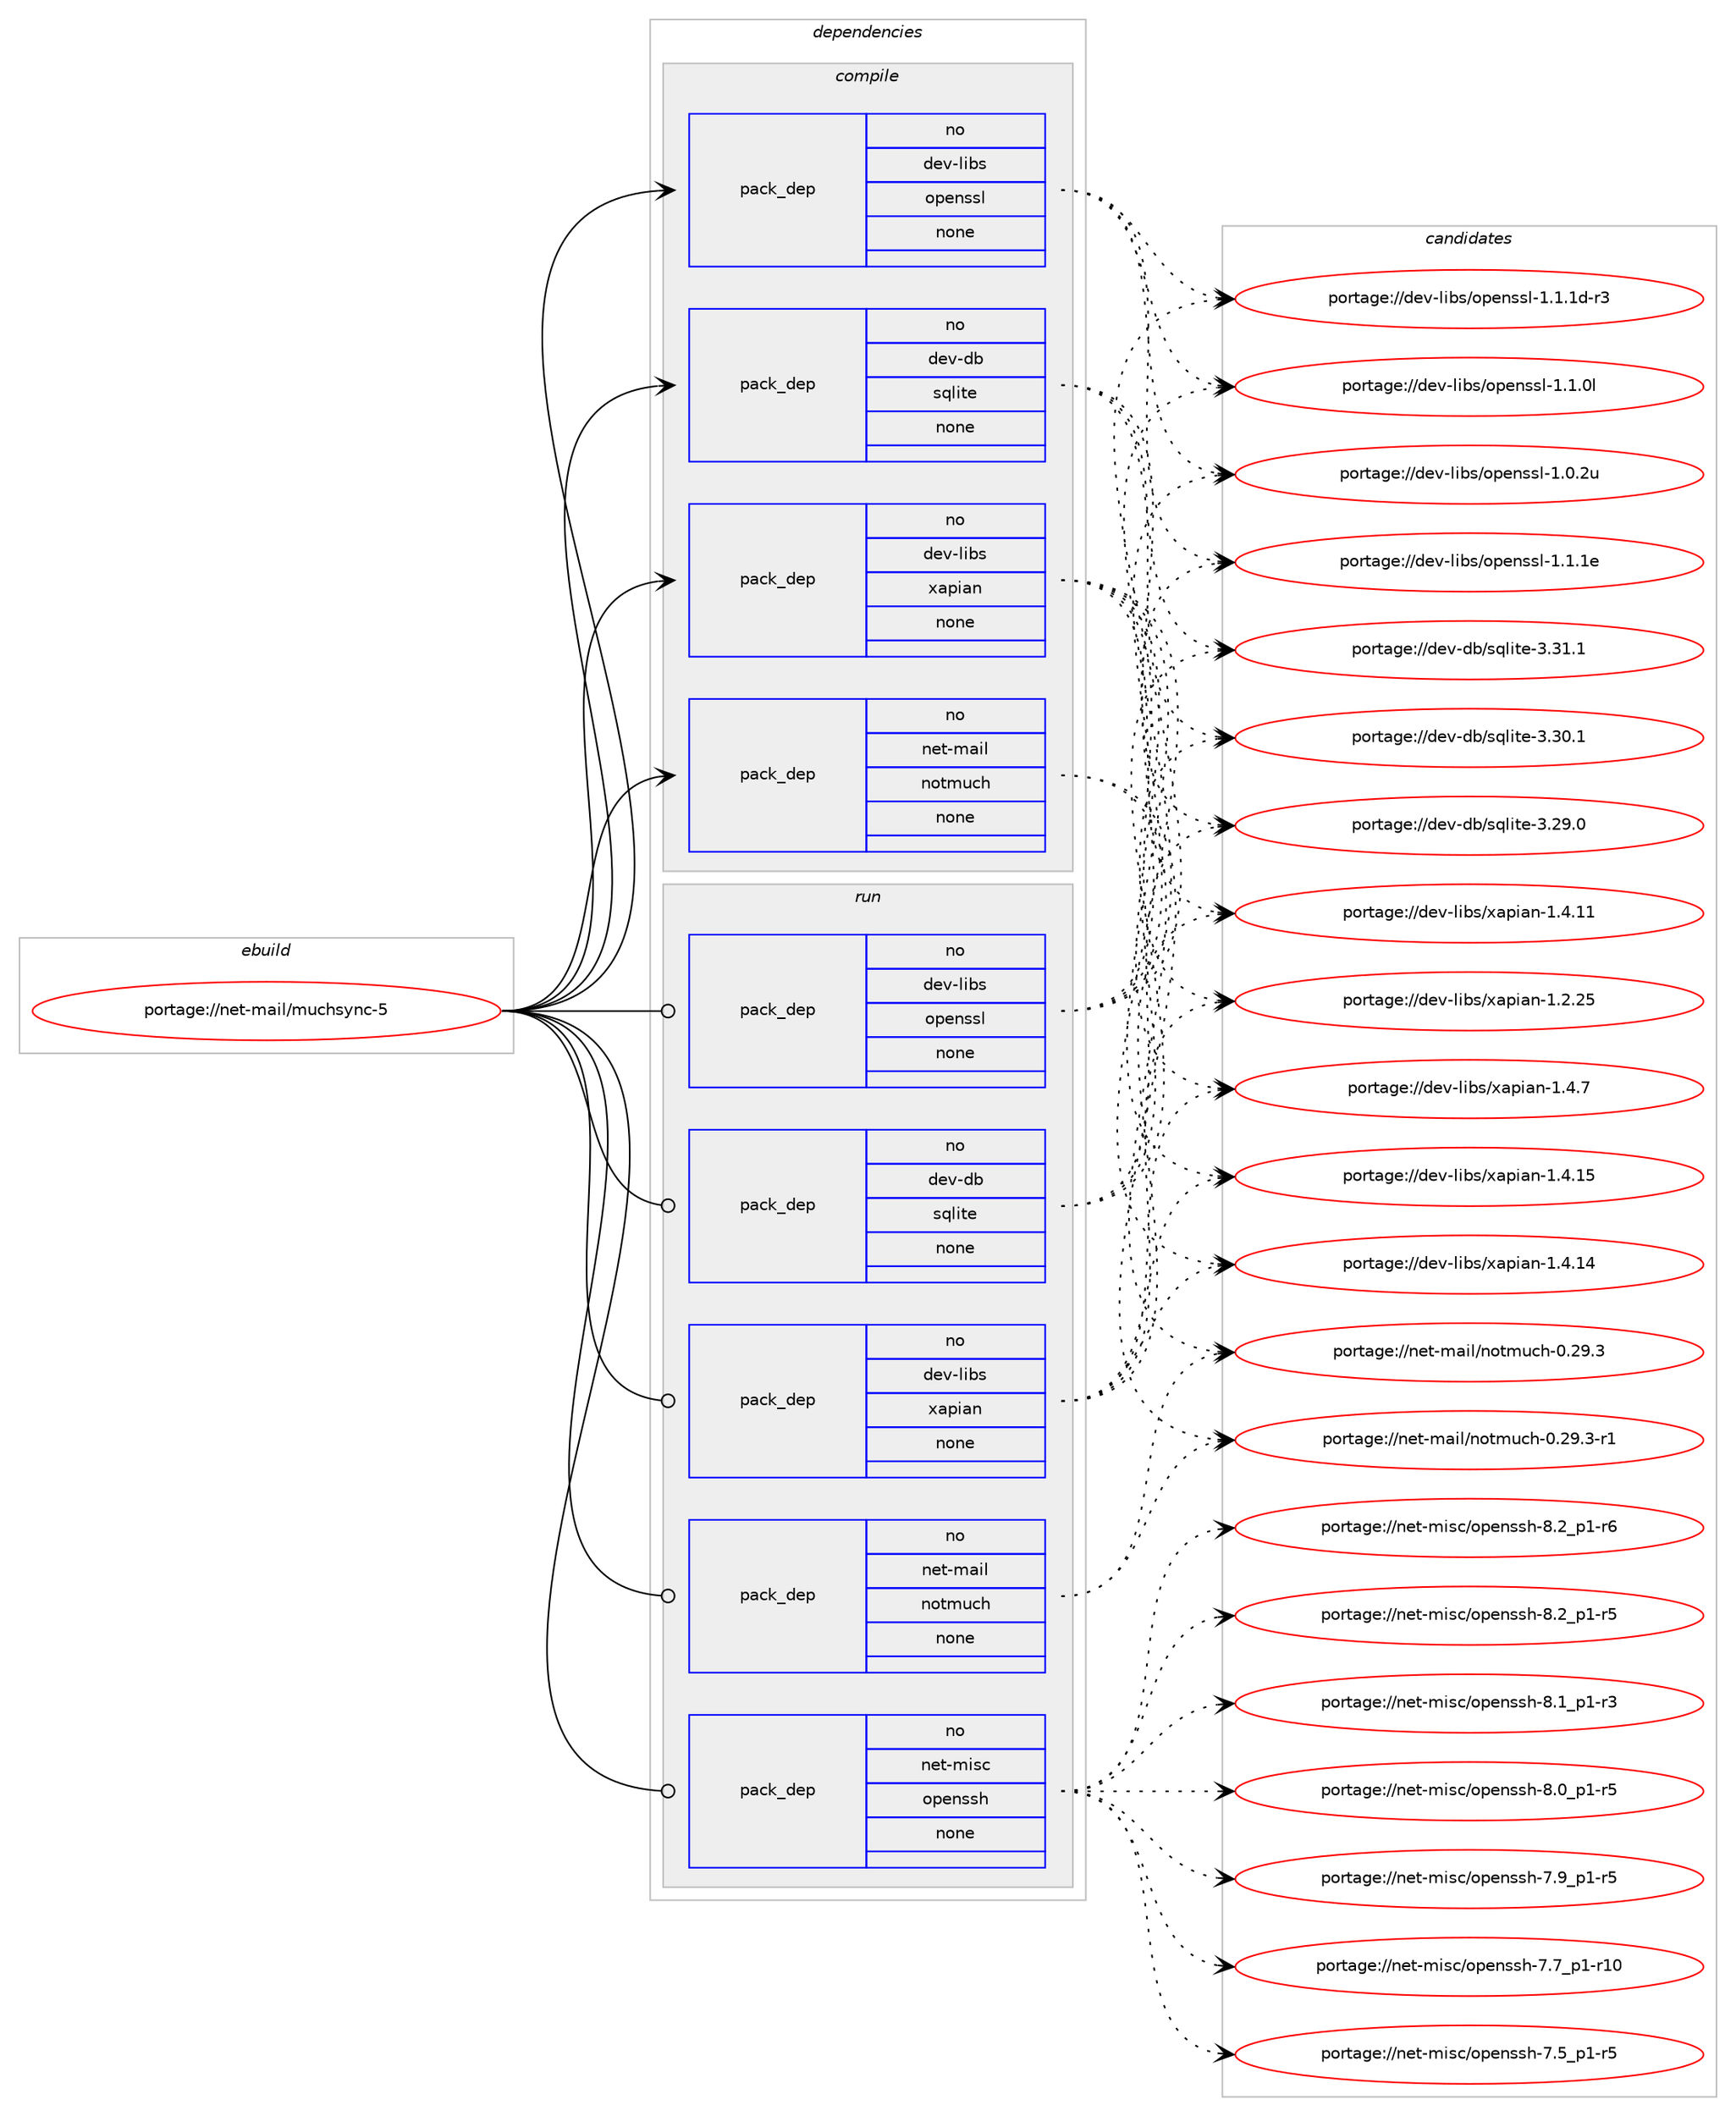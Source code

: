 digraph prolog {

# *************
# Graph options
# *************

newrank=true;
concentrate=true;
compound=true;
graph [rankdir=LR,fontname=Helvetica,fontsize=10,ranksep=1.5];#, ranksep=2.5, nodesep=0.2];
edge  [arrowhead=vee];
node  [fontname=Helvetica,fontsize=10];

# **********
# The ebuild
# **********

subgraph cluster_leftcol {
color=gray;
rank=same;
label=<<i>ebuild</i>>;
id [label="portage://net-mail/muchsync-5", color=red, width=4, href="../net-mail/muchsync-5.svg"];
}

# ****************
# The dependencies
# ****************

subgraph cluster_midcol {
color=gray;
label=<<i>dependencies</i>>;
subgraph cluster_compile {
fillcolor="#eeeeee";
style=filled;
label=<<i>compile</i>>;
subgraph pack18110 {
dependency22026 [label=<<TABLE BORDER="0" CELLBORDER="1" CELLSPACING="0" CELLPADDING="4" WIDTH="220"><TR><TD ROWSPAN="6" CELLPADDING="30">pack_dep</TD></TR><TR><TD WIDTH="110">no</TD></TR><TR><TD>dev-db</TD></TR><TR><TD>sqlite</TD></TR><TR><TD>none</TD></TR><TR><TD></TD></TR></TABLE>>, shape=none, color=blue];
}
id:e -> dependency22026:w [weight=20,style="solid",arrowhead="vee"];
subgraph pack18111 {
dependency22027 [label=<<TABLE BORDER="0" CELLBORDER="1" CELLSPACING="0" CELLPADDING="4" WIDTH="220"><TR><TD ROWSPAN="6" CELLPADDING="30">pack_dep</TD></TR><TR><TD WIDTH="110">no</TD></TR><TR><TD>dev-libs</TD></TR><TR><TD>openssl</TD></TR><TR><TD>none</TD></TR><TR><TD></TD></TR></TABLE>>, shape=none, color=blue];
}
id:e -> dependency22027:w [weight=20,style="solid",arrowhead="vee"];
subgraph pack18112 {
dependency22028 [label=<<TABLE BORDER="0" CELLBORDER="1" CELLSPACING="0" CELLPADDING="4" WIDTH="220"><TR><TD ROWSPAN="6" CELLPADDING="30">pack_dep</TD></TR><TR><TD WIDTH="110">no</TD></TR><TR><TD>dev-libs</TD></TR><TR><TD>xapian</TD></TR><TR><TD>none</TD></TR><TR><TD></TD></TR></TABLE>>, shape=none, color=blue];
}
id:e -> dependency22028:w [weight=20,style="solid",arrowhead="vee"];
subgraph pack18113 {
dependency22029 [label=<<TABLE BORDER="0" CELLBORDER="1" CELLSPACING="0" CELLPADDING="4" WIDTH="220"><TR><TD ROWSPAN="6" CELLPADDING="30">pack_dep</TD></TR><TR><TD WIDTH="110">no</TD></TR><TR><TD>net-mail</TD></TR><TR><TD>notmuch</TD></TR><TR><TD>none</TD></TR><TR><TD></TD></TR></TABLE>>, shape=none, color=blue];
}
id:e -> dependency22029:w [weight=20,style="solid",arrowhead="vee"];
}
subgraph cluster_compileandrun {
fillcolor="#eeeeee";
style=filled;
label=<<i>compile and run</i>>;
}
subgraph cluster_run {
fillcolor="#eeeeee";
style=filled;
label=<<i>run</i>>;
subgraph pack18114 {
dependency22030 [label=<<TABLE BORDER="0" CELLBORDER="1" CELLSPACING="0" CELLPADDING="4" WIDTH="220"><TR><TD ROWSPAN="6" CELLPADDING="30">pack_dep</TD></TR><TR><TD WIDTH="110">no</TD></TR><TR><TD>dev-db</TD></TR><TR><TD>sqlite</TD></TR><TR><TD>none</TD></TR><TR><TD></TD></TR></TABLE>>, shape=none, color=blue];
}
id:e -> dependency22030:w [weight=20,style="solid",arrowhead="odot"];
subgraph pack18115 {
dependency22031 [label=<<TABLE BORDER="0" CELLBORDER="1" CELLSPACING="0" CELLPADDING="4" WIDTH="220"><TR><TD ROWSPAN="6" CELLPADDING="30">pack_dep</TD></TR><TR><TD WIDTH="110">no</TD></TR><TR><TD>dev-libs</TD></TR><TR><TD>openssl</TD></TR><TR><TD>none</TD></TR><TR><TD></TD></TR></TABLE>>, shape=none, color=blue];
}
id:e -> dependency22031:w [weight=20,style="solid",arrowhead="odot"];
subgraph pack18116 {
dependency22032 [label=<<TABLE BORDER="0" CELLBORDER="1" CELLSPACING="0" CELLPADDING="4" WIDTH="220"><TR><TD ROWSPAN="6" CELLPADDING="30">pack_dep</TD></TR><TR><TD WIDTH="110">no</TD></TR><TR><TD>dev-libs</TD></TR><TR><TD>xapian</TD></TR><TR><TD>none</TD></TR><TR><TD></TD></TR></TABLE>>, shape=none, color=blue];
}
id:e -> dependency22032:w [weight=20,style="solid",arrowhead="odot"];
subgraph pack18117 {
dependency22033 [label=<<TABLE BORDER="0" CELLBORDER="1" CELLSPACING="0" CELLPADDING="4" WIDTH="220"><TR><TD ROWSPAN="6" CELLPADDING="30">pack_dep</TD></TR><TR><TD WIDTH="110">no</TD></TR><TR><TD>net-mail</TD></TR><TR><TD>notmuch</TD></TR><TR><TD>none</TD></TR><TR><TD></TD></TR></TABLE>>, shape=none, color=blue];
}
id:e -> dependency22033:w [weight=20,style="solid",arrowhead="odot"];
subgraph pack18118 {
dependency22034 [label=<<TABLE BORDER="0" CELLBORDER="1" CELLSPACING="0" CELLPADDING="4" WIDTH="220"><TR><TD ROWSPAN="6" CELLPADDING="30">pack_dep</TD></TR><TR><TD WIDTH="110">no</TD></TR><TR><TD>net-misc</TD></TR><TR><TD>openssh</TD></TR><TR><TD>none</TD></TR><TR><TD></TD></TR></TABLE>>, shape=none, color=blue];
}
id:e -> dependency22034:w [weight=20,style="solid",arrowhead="odot"];
}
}

# **************
# The candidates
# **************

subgraph cluster_choices {
rank=same;
color=gray;
label=<<i>candidates</i>>;

subgraph choice18110 {
color=black;
nodesep=1;
choice10010111845100984711511310810511610145514651494649 [label="portage://dev-db/sqlite-3.31.1", color=red, width=4,href="../dev-db/sqlite-3.31.1.svg"];
choice10010111845100984711511310810511610145514651484649 [label="portage://dev-db/sqlite-3.30.1", color=red, width=4,href="../dev-db/sqlite-3.30.1.svg"];
choice10010111845100984711511310810511610145514650574648 [label="portage://dev-db/sqlite-3.29.0", color=red, width=4,href="../dev-db/sqlite-3.29.0.svg"];
dependency22026:e -> choice10010111845100984711511310810511610145514651494649:w [style=dotted,weight="100"];
dependency22026:e -> choice10010111845100984711511310810511610145514651484649:w [style=dotted,weight="100"];
dependency22026:e -> choice10010111845100984711511310810511610145514650574648:w [style=dotted,weight="100"];
}
subgraph choice18111 {
color=black;
nodesep=1;
choice100101118451081059811547111112101110115115108454946494649101 [label="portage://dev-libs/openssl-1.1.1e", color=red, width=4,href="../dev-libs/openssl-1.1.1e.svg"];
choice1001011184510810598115471111121011101151151084549464946491004511451 [label="portage://dev-libs/openssl-1.1.1d-r3", color=red, width=4,href="../dev-libs/openssl-1.1.1d-r3.svg"];
choice100101118451081059811547111112101110115115108454946494648108 [label="portage://dev-libs/openssl-1.1.0l", color=red, width=4,href="../dev-libs/openssl-1.1.0l.svg"];
choice100101118451081059811547111112101110115115108454946484650117 [label="portage://dev-libs/openssl-1.0.2u", color=red, width=4,href="../dev-libs/openssl-1.0.2u.svg"];
dependency22027:e -> choice100101118451081059811547111112101110115115108454946494649101:w [style=dotted,weight="100"];
dependency22027:e -> choice1001011184510810598115471111121011101151151084549464946491004511451:w [style=dotted,weight="100"];
dependency22027:e -> choice100101118451081059811547111112101110115115108454946494648108:w [style=dotted,weight="100"];
dependency22027:e -> choice100101118451081059811547111112101110115115108454946484650117:w [style=dotted,weight="100"];
}
subgraph choice18112 {
color=black;
nodesep=1;
choice1001011184510810598115471209711210597110454946524655 [label="portage://dev-libs/xapian-1.4.7", color=red, width=4,href="../dev-libs/xapian-1.4.7.svg"];
choice100101118451081059811547120971121059711045494652464953 [label="portage://dev-libs/xapian-1.4.15", color=red, width=4,href="../dev-libs/xapian-1.4.15.svg"];
choice100101118451081059811547120971121059711045494652464952 [label="portage://dev-libs/xapian-1.4.14", color=red, width=4,href="../dev-libs/xapian-1.4.14.svg"];
choice100101118451081059811547120971121059711045494652464949 [label="portage://dev-libs/xapian-1.4.11", color=red, width=4,href="../dev-libs/xapian-1.4.11.svg"];
choice100101118451081059811547120971121059711045494650465053 [label="portage://dev-libs/xapian-1.2.25", color=red, width=4,href="../dev-libs/xapian-1.2.25.svg"];
dependency22028:e -> choice1001011184510810598115471209711210597110454946524655:w [style=dotted,weight="100"];
dependency22028:e -> choice100101118451081059811547120971121059711045494652464953:w [style=dotted,weight="100"];
dependency22028:e -> choice100101118451081059811547120971121059711045494652464952:w [style=dotted,weight="100"];
dependency22028:e -> choice100101118451081059811547120971121059711045494652464949:w [style=dotted,weight="100"];
dependency22028:e -> choice100101118451081059811547120971121059711045494650465053:w [style=dotted,weight="100"];
}
subgraph choice18113 {
color=black;
nodesep=1;
choice11010111645109971051084711011111610911799104454846505746514511449 [label="portage://net-mail/notmuch-0.29.3-r1", color=red, width=4,href="../net-mail/notmuch-0.29.3-r1.svg"];
choice1101011164510997105108471101111161091179910445484650574651 [label="portage://net-mail/notmuch-0.29.3", color=red, width=4,href="../net-mail/notmuch-0.29.3.svg"];
dependency22029:e -> choice11010111645109971051084711011111610911799104454846505746514511449:w [style=dotted,weight="100"];
dependency22029:e -> choice1101011164510997105108471101111161091179910445484650574651:w [style=dotted,weight="100"];
}
subgraph choice18114 {
color=black;
nodesep=1;
choice10010111845100984711511310810511610145514651494649 [label="portage://dev-db/sqlite-3.31.1", color=red, width=4,href="../dev-db/sqlite-3.31.1.svg"];
choice10010111845100984711511310810511610145514651484649 [label="portage://dev-db/sqlite-3.30.1", color=red, width=4,href="../dev-db/sqlite-3.30.1.svg"];
choice10010111845100984711511310810511610145514650574648 [label="portage://dev-db/sqlite-3.29.0", color=red, width=4,href="../dev-db/sqlite-3.29.0.svg"];
dependency22030:e -> choice10010111845100984711511310810511610145514651494649:w [style=dotted,weight="100"];
dependency22030:e -> choice10010111845100984711511310810511610145514651484649:w [style=dotted,weight="100"];
dependency22030:e -> choice10010111845100984711511310810511610145514650574648:w [style=dotted,weight="100"];
}
subgraph choice18115 {
color=black;
nodesep=1;
choice100101118451081059811547111112101110115115108454946494649101 [label="portage://dev-libs/openssl-1.1.1e", color=red, width=4,href="../dev-libs/openssl-1.1.1e.svg"];
choice1001011184510810598115471111121011101151151084549464946491004511451 [label="portage://dev-libs/openssl-1.1.1d-r3", color=red, width=4,href="../dev-libs/openssl-1.1.1d-r3.svg"];
choice100101118451081059811547111112101110115115108454946494648108 [label="portage://dev-libs/openssl-1.1.0l", color=red, width=4,href="../dev-libs/openssl-1.1.0l.svg"];
choice100101118451081059811547111112101110115115108454946484650117 [label="portage://dev-libs/openssl-1.0.2u", color=red, width=4,href="../dev-libs/openssl-1.0.2u.svg"];
dependency22031:e -> choice100101118451081059811547111112101110115115108454946494649101:w [style=dotted,weight="100"];
dependency22031:e -> choice1001011184510810598115471111121011101151151084549464946491004511451:w [style=dotted,weight="100"];
dependency22031:e -> choice100101118451081059811547111112101110115115108454946494648108:w [style=dotted,weight="100"];
dependency22031:e -> choice100101118451081059811547111112101110115115108454946484650117:w [style=dotted,weight="100"];
}
subgraph choice18116 {
color=black;
nodesep=1;
choice1001011184510810598115471209711210597110454946524655 [label="portage://dev-libs/xapian-1.4.7", color=red, width=4,href="../dev-libs/xapian-1.4.7.svg"];
choice100101118451081059811547120971121059711045494652464953 [label="portage://dev-libs/xapian-1.4.15", color=red, width=4,href="../dev-libs/xapian-1.4.15.svg"];
choice100101118451081059811547120971121059711045494652464952 [label="portage://dev-libs/xapian-1.4.14", color=red, width=4,href="../dev-libs/xapian-1.4.14.svg"];
choice100101118451081059811547120971121059711045494652464949 [label="portage://dev-libs/xapian-1.4.11", color=red, width=4,href="../dev-libs/xapian-1.4.11.svg"];
choice100101118451081059811547120971121059711045494650465053 [label="portage://dev-libs/xapian-1.2.25", color=red, width=4,href="../dev-libs/xapian-1.2.25.svg"];
dependency22032:e -> choice1001011184510810598115471209711210597110454946524655:w [style=dotted,weight="100"];
dependency22032:e -> choice100101118451081059811547120971121059711045494652464953:w [style=dotted,weight="100"];
dependency22032:e -> choice100101118451081059811547120971121059711045494652464952:w [style=dotted,weight="100"];
dependency22032:e -> choice100101118451081059811547120971121059711045494652464949:w [style=dotted,weight="100"];
dependency22032:e -> choice100101118451081059811547120971121059711045494650465053:w [style=dotted,weight="100"];
}
subgraph choice18117 {
color=black;
nodesep=1;
choice11010111645109971051084711011111610911799104454846505746514511449 [label="portage://net-mail/notmuch-0.29.3-r1", color=red, width=4,href="../net-mail/notmuch-0.29.3-r1.svg"];
choice1101011164510997105108471101111161091179910445484650574651 [label="portage://net-mail/notmuch-0.29.3", color=red, width=4,href="../net-mail/notmuch-0.29.3.svg"];
dependency22033:e -> choice11010111645109971051084711011111610911799104454846505746514511449:w [style=dotted,weight="100"];
dependency22033:e -> choice1101011164510997105108471101111161091179910445484650574651:w [style=dotted,weight="100"];
}
subgraph choice18118 {
color=black;
nodesep=1;
choice1101011164510910511599471111121011101151151044556465095112494511454 [label="portage://net-misc/openssh-8.2_p1-r6", color=red, width=4,href="../net-misc/openssh-8.2_p1-r6.svg"];
choice1101011164510910511599471111121011101151151044556465095112494511453 [label="portage://net-misc/openssh-8.2_p1-r5", color=red, width=4,href="../net-misc/openssh-8.2_p1-r5.svg"];
choice1101011164510910511599471111121011101151151044556464995112494511451 [label="portage://net-misc/openssh-8.1_p1-r3", color=red, width=4,href="../net-misc/openssh-8.1_p1-r3.svg"];
choice1101011164510910511599471111121011101151151044556464895112494511453 [label="portage://net-misc/openssh-8.0_p1-r5", color=red, width=4,href="../net-misc/openssh-8.0_p1-r5.svg"];
choice1101011164510910511599471111121011101151151044555465795112494511453 [label="portage://net-misc/openssh-7.9_p1-r5", color=red, width=4,href="../net-misc/openssh-7.9_p1-r5.svg"];
choice110101116451091051159947111112101110115115104455546559511249451144948 [label="portage://net-misc/openssh-7.7_p1-r10", color=red, width=4,href="../net-misc/openssh-7.7_p1-r10.svg"];
choice1101011164510910511599471111121011101151151044555465395112494511453 [label="portage://net-misc/openssh-7.5_p1-r5", color=red, width=4,href="../net-misc/openssh-7.5_p1-r5.svg"];
dependency22034:e -> choice1101011164510910511599471111121011101151151044556465095112494511454:w [style=dotted,weight="100"];
dependency22034:e -> choice1101011164510910511599471111121011101151151044556465095112494511453:w [style=dotted,weight="100"];
dependency22034:e -> choice1101011164510910511599471111121011101151151044556464995112494511451:w [style=dotted,weight="100"];
dependency22034:e -> choice1101011164510910511599471111121011101151151044556464895112494511453:w [style=dotted,weight="100"];
dependency22034:e -> choice1101011164510910511599471111121011101151151044555465795112494511453:w [style=dotted,weight="100"];
dependency22034:e -> choice110101116451091051159947111112101110115115104455546559511249451144948:w [style=dotted,weight="100"];
dependency22034:e -> choice1101011164510910511599471111121011101151151044555465395112494511453:w [style=dotted,weight="100"];
}
}

}
